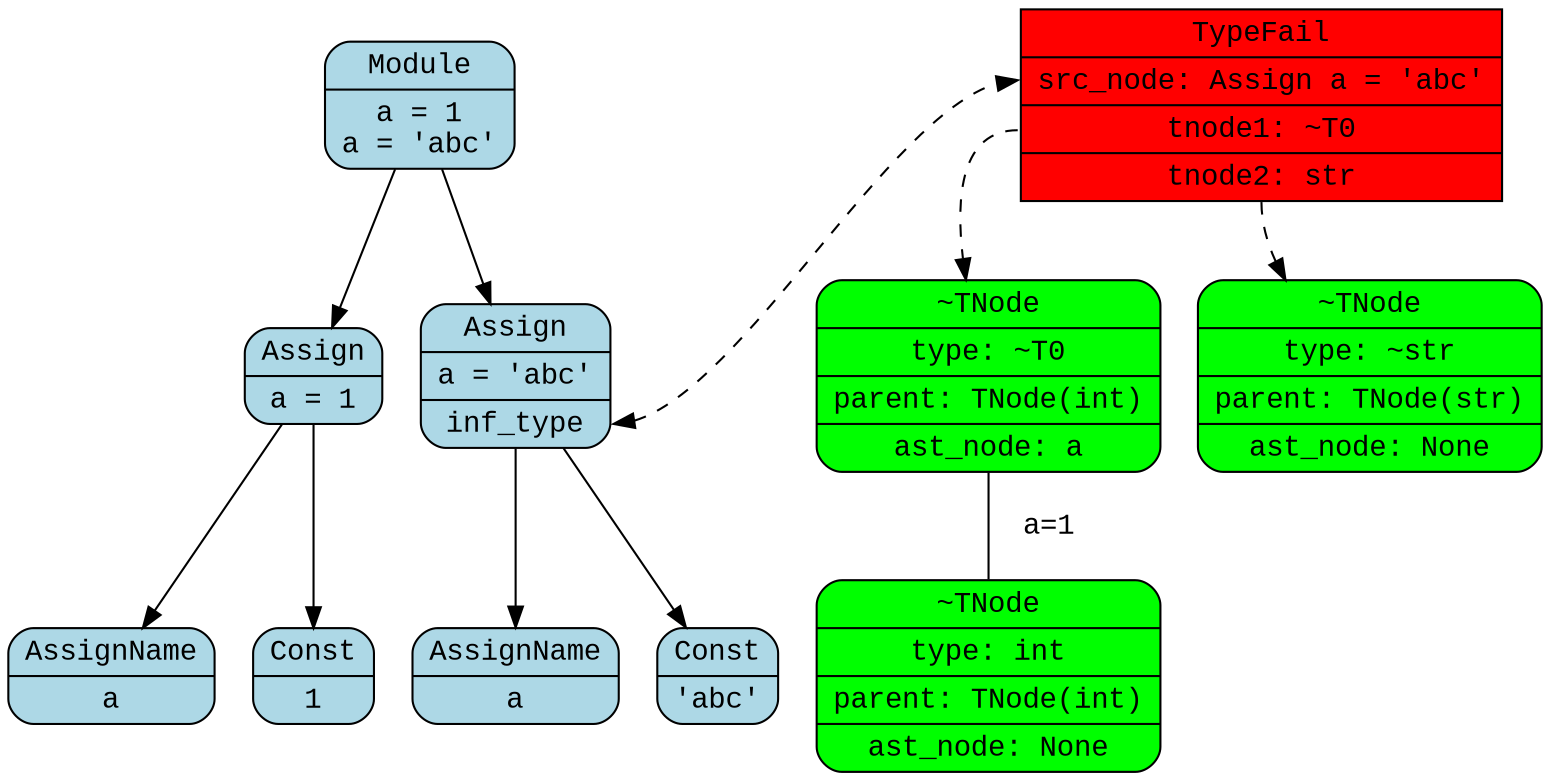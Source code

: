 digraph {
    node[fontname="Courier New"];
    edge[fontname="Courier New"]

    subgraph ast{
        node[shape=Mrecord style=filled fillcolor=lightblue];
        mod [label="{Module|a = 1\na = 'abc'}"];

        a1 [label="{Assign|a = 1}}"];
        an1 [label="{AssignName|a}"];
        c1 [label="{Const|1}"];

        a2 [label="{<label> Assign|a = 'abc'|<it>inf_type}"];
        an2 [label="{AssignName|a}"];
        c2 [label="{Const|'abc'}"];

        a2:"it" -> fail:"src"[dir=both style=dashed constraint=false];
        mod -> a2;
        mod -> a1;
        a1 -> an1;
        a1 -> c1;
        a2 -> an2;
        a2 -> c2;
    }

    #TypeFail nodes
    fail [label="{<node> TypeFail
        |<src>src_node: Assign a = 'abc'
        |<tn1>tnode1: ~T0
        |<tn2>tnode2: str
    }"][shape=record style=filled fillcolor=red];


    subgraph tnodes{
        node[style=filled fillcolor=green shape=Mrecord];
        int [label= "{~TNode
            |type: int
            |parent: TNode(int)
            |ast_node: None
            }"
        ];
        t0 [label= "{~TNode
            |type: ~T0
            |parent: TNode(int)
            |ast_node: a
            }"
        ];
        str [label= "{~TNode
            |type: ~str
            |parent: TNode(str)
            |ast_node: None
            }"
        ];

        int -> t0 [dir=none label="  a=1"];
        fail:"tn1" -> t0 [style=dashed];
        fail:"tn2" -> str [style=dashed];

        {rank=max int }
    }

}